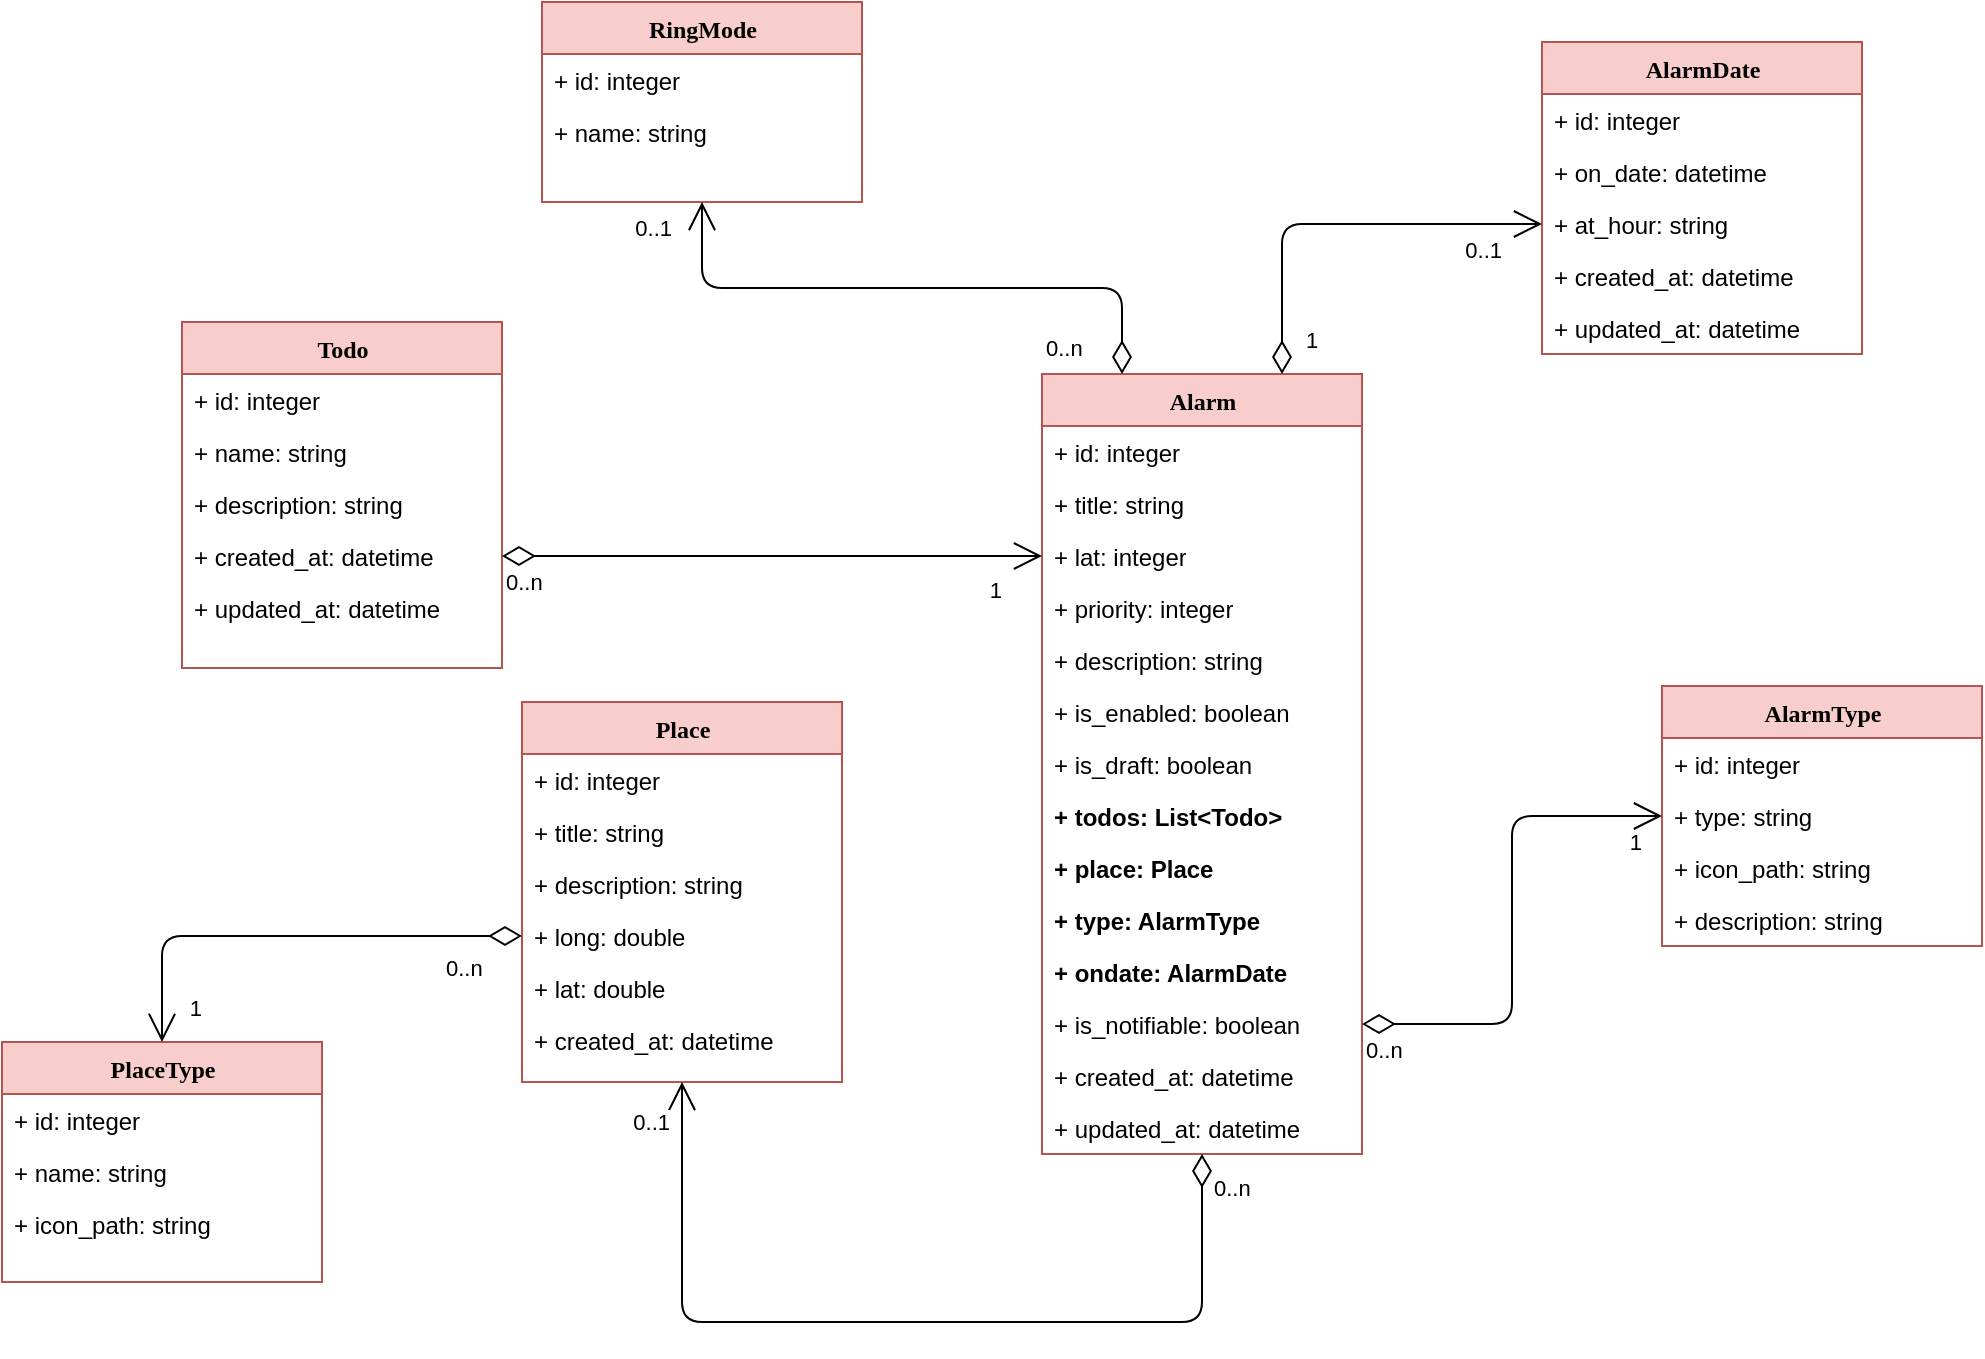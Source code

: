 <mxfile version="13.8.5" type="github">
  <diagram name="Page-1" id="6133507b-19e7-1e82-6fc7-422aa6c4b21f">
    <mxGraphModel dx="868" dy="482" grid="1" gridSize="10" guides="1" tooltips="1" connect="1" arrows="1" fold="1" page="1" pageScale="1" pageWidth="1100" pageHeight="850" background="#ffffff" math="0" shadow="0">
      <root>
        <mxCell id="0" />
        <mxCell id="1" parent="0" />
        <mxCell id="78961159f06e98e8-17" value="Todo" style="swimlane;html=1;fontStyle=1;align=center;verticalAlign=top;childLayout=stackLayout;horizontal=1;startSize=26;horizontalStack=0;resizeParent=1;resizeLast=0;collapsible=1;marginBottom=0;swimlaneFillColor=#ffffff;rounded=0;shadow=0;comic=0;labelBackgroundColor=none;strokeWidth=1;fillColor=#f8cecc;fontFamily=Verdana;fontSize=12;strokeColor=#b85450;" parent="1" vertex="1">
          <mxGeometry x="190" y="290" width="160" height="173" as="geometry" />
        </mxCell>
        <mxCell id="78961159f06e98e8-23" value="+ id: integer" style="text;html=1;strokeColor=none;fillColor=none;align=left;verticalAlign=top;spacingLeft=4;spacingRight=4;whiteSpace=wrap;overflow=hidden;rotatable=0;points=[[0,0.5],[1,0.5]];portConstraint=eastwest;" parent="78961159f06e98e8-17" vertex="1">
          <mxGeometry y="26" width="160" height="26" as="geometry" />
        </mxCell>
        <mxCell id="78961159f06e98e8-24" value="+ name: string" style="text;html=1;strokeColor=none;fillColor=none;align=left;verticalAlign=top;spacingLeft=4;spacingRight=4;whiteSpace=wrap;overflow=hidden;rotatable=0;points=[[0,0.5],[1,0.5]];portConstraint=eastwest;" parent="78961159f06e98e8-17" vertex="1">
          <mxGeometry y="52" width="160" height="26" as="geometry" />
        </mxCell>
        <mxCell id="sZQ40vNEFz2Y5NYQmmck-2" value="+ description: string" style="text;html=1;strokeColor=none;fillColor=none;align=left;verticalAlign=top;spacingLeft=4;spacingRight=4;whiteSpace=wrap;overflow=hidden;rotatable=0;points=[[0,0.5],[1,0.5]];portConstraint=eastwest;" parent="78961159f06e98e8-17" vertex="1">
          <mxGeometry y="78" width="160" height="26" as="geometry" />
        </mxCell>
        <mxCell id="sZQ40vNEFz2Y5NYQmmck-4" value="+ created_at: datetime" style="text;html=1;strokeColor=none;fillColor=none;align=left;verticalAlign=top;spacingLeft=4;spacingRight=4;whiteSpace=wrap;overflow=hidden;rotatable=0;points=[[0,0.5],[1,0.5]];portConstraint=eastwest;" parent="78961159f06e98e8-17" vertex="1">
          <mxGeometry y="104" width="160" height="26" as="geometry" />
        </mxCell>
        <mxCell id="sZQ40vNEFz2Y5NYQmmck-5" value="+ updated_at: datetime" style="text;html=1;strokeColor=none;fillColor=none;align=left;verticalAlign=top;spacingLeft=4;spacingRight=4;whiteSpace=wrap;overflow=hidden;rotatable=0;points=[[0,0.5],[1,0.5]];portConstraint=eastwest;" parent="78961159f06e98e8-17" vertex="1">
          <mxGeometry y="130" width="160" height="26" as="geometry" />
        </mxCell>
        <mxCell id="sZQ40vNEFz2Y5NYQmmck-24" value="RingMode" style="swimlane;html=1;fontStyle=1;align=center;verticalAlign=top;childLayout=stackLayout;horizontal=1;startSize=26;horizontalStack=0;resizeParent=1;resizeLast=0;collapsible=1;marginBottom=0;swimlaneFillColor=#ffffff;rounded=0;shadow=0;comic=0;labelBackgroundColor=none;strokeWidth=1;fillColor=#f8cecc;fontFamily=Verdana;fontSize=12;strokeColor=#b85450;" parent="1" vertex="1">
          <mxGeometry x="370" y="130" width="160" height="100" as="geometry" />
        </mxCell>
        <mxCell id="sZQ40vNEFz2Y5NYQmmck-25" value="+ id: integer" style="text;html=1;strokeColor=none;fillColor=none;align=left;verticalAlign=top;spacingLeft=4;spacingRight=4;whiteSpace=wrap;overflow=hidden;rotatable=0;points=[[0,0.5],[1,0.5]];portConstraint=eastwest;" parent="sZQ40vNEFz2Y5NYQmmck-24" vertex="1">
          <mxGeometry y="26" width="160" height="26" as="geometry" />
        </mxCell>
        <mxCell id="sZQ40vNEFz2Y5NYQmmck-26" value="+ name: string" style="text;html=1;strokeColor=none;fillColor=none;align=left;verticalAlign=top;spacingLeft=4;spacingRight=4;whiteSpace=wrap;overflow=hidden;rotatable=0;points=[[0,0.5],[1,0.5]];portConstraint=eastwest;" parent="sZQ40vNEFz2Y5NYQmmck-24" vertex="1">
          <mxGeometry y="52" width="160" height="26" as="geometry" />
        </mxCell>
        <mxCell id="sZQ40vNEFz2Y5NYQmmck-76" value="Alarm" style="swimlane;html=1;fontStyle=1;align=center;verticalAlign=top;childLayout=stackLayout;horizontal=1;startSize=26;horizontalStack=0;resizeParent=1;resizeLast=0;collapsible=1;marginBottom=0;swimlaneFillColor=#ffffff;rounded=0;shadow=0;comic=0;labelBackgroundColor=none;strokeWidth=1;fillColor=#f8cecc;fontFamily=Verdana;fontSize=12;strokeColor=#b85450;" parent="1" vertex="1">
          <mxGeometry x="620" y="316" width="160" height="390" as="geometry" />
        </mxCell>
        <mxCell id="sZQ40vNEFz2Y5NYQmmck-77" value="+ id: integer" style="text;html=1;strokeColor=none;fillColor=none;align=left;verticalAlign=top;spacingLeft=4;spacingRight=4;whiteSpace=wrap;overflow=hidden;rotatable=0;points=[[0,0.5],[1,0.5]];portConstraint=eastwest;" parent="sZQ40vNEFz2Y5NYQmmck-76" vertex="1">
          <mxGeometry y="26" width="160" height="26" as="geometry" />
        </mxCell>
        <mxCell id="sZQ40vNEFz2Y5NYQmmck-79" value="+ title: string" style="text;html=1;strokeColor=none;fillColor=none;align=left;verticalAlign=top;spacingLeft=4;spacingRight=4;whiteSpace=wrap;overflow=hidden;rotatable=0;points=[[0,0.5],[1,0.5]];portConstraint=eastwest;" parent="sZQ40vNEFz2Y5NYQmmck-76" vertex="1">
          <mxGeometry y="52" width="160" height="26" as="geometry" />
        </mxCell>
        <mxCell id="sZQ40vNEFz2Y5NYQmmck-81" value="+ lat: integer" style="text;html=1;strokeColor=none;fillColor=none;align=left;verticalAlign=top;spacingLeft=4;spacingRight=4;whiteSpace=wrap;overflow=hidden;rotatable=0;points=[[0,0.5],[1,0.5]];portConstraint=eastwest;" parent="sZQ40vNEFz2Y5NYQmmck-76" vertex="1">
          <mxGeometry y="78" width="160" height="26" as="geometry" />
        </mxCell>
        <mxCell id="sZQ40vNEFz2Y5NYQmmck-82" value="+ priority: integer" style="text;html=1;strokeColor=none;fillColor=none;align=left;verticalAlign=top;spacingLeft=4;spacingRight=4;whiteSpace=wrap;overflow=hidden;rotatable=0;points=[[0,0.5],[1,0.5]];portConstraint=eastwest;" parent="sZQ40vNEFz2Y5NYQmmck-76" vertex="1">
          <mxGeometry y="104" width="160" height="26" as="geometry" />
        </mxCell>
        <mxCell id="sZQ40vNEFz2Y5NYQmmck-83" value="+ description: string" style="text;html=1;strokeColor=none;fillColor=none;align=left;verticalAlign=top;spacingLeft=4;spacingRight=4;whiteSpace=wrap;overflow=hidden;rotatable=0;points=[[0,0.5],[1,0.5]];portConstraint=eastwest;" parent="sZQ40vNEFz2Y5NYQmmck-76" vertex="1">
          <mxGeometry y="130" width="160" height="26" as="geometry" />
        </mxCell>
        <mxCell id="sZQ40vNEFz2Y5NYQmmck-102" value="+ is_enabled: boolean" style="text;html=1;strokeColor=none;fillColor=none;align=left;verticalAlign=top;spacingLeft=4;spacingRight=4;whiteSpace=wrap;overflow=hidden;rotatable=0;points=[[0,0.5],[1,0.5]];portConstraint=eastwest;" parent="sZQ40vNEFz2Y5NYQmmck-76" vertex="1">
          <mxGeometry y="156" width="160" height="26" as="geometry" />
        </mxCell>
        <mxCell id="sZQ40vNEFz2Y5NYQmmck-103" value="+ is_draft: boolean" style="text;html=1;strokeColor=none;fillColor=none;align=left;verticalAlign=top;spacingLeft=4;spacingRight=4;whiteSpace=wrap;overflow=hidden;rotatable=0;points=[[0,0.5],[1,0.5]];portConstraint=eastwest;" parent="sZQ40vNEFz2Y5NYQmmck-76" vertex="1">
          <mxGeometry y="182" width="160" height="26" as="geometry" />
        </mxCell>
        <mxCell id="_YceWlxwu2vuAqThsJ2s-21" value="+ todos: List&amp;lt;Todo&amp;gt;" style="text;html=1;strokeColor=none;fillColor=none;align=left;verticalAlign=top;spacingLeft=4;spacingRight=4;whiteSpace=wrap;overflow=hidden;rotatable=0;points=[[0,0.5],[1,0.5]];portConstraint=eastwest;fontStyle=1" vertex="1" parent="sZQ40vNEFz2Y5NYQmmck-76">
          <mxGeometry y="208" width="160" height="26" as="geometry" />
        </mxCell>
        <mxCell id="_YceWlxwu2vuAqThsJ2s-22" value="+ place: Place" style="text;html=1;strokeColor=none;fillColor=none;align=left;verticalAlign=top;spacingLeft=4;spacingRight=4;whiteSpace=wrap;overflow=hidden;rotatable=0;points=[[0,0.5],[1,0.5]];portConstraint=eastwest;fontStyle=1" vertex="1" parent="sZQ40vNEFz2Y5NYQmmck-76">
          <mxGeometry y="234" width="160" height="26" as="geometry" />
        </mxCell>
        <mxCell id="_YceWlxwu2vuAqThsJ2s-24" value="+ type: AlarmType" style="text;html=1;strokeColor=none;fillColor=none;align=left;verticalAlign=top;spacingLeft=4;spacingRight=4;whiteSpace=wrap;overflow=hidden;rotatable=0;points=[[0,0.5],[1,0.5]];portConstraint=eastwest;fontStyle=1" vertex="1" parent="sZQ40vNEFz2Y5NYQmmck-76">
          <mxGeometry y="260" width="160" height="26" as="geometry" />
        </mxCell>
        <mxCell id="_YceWlxwu2vuAqThsJ2s-25" value="+ ondate: AlarmDate" style="text;html=1;strokeColor=none;fillColor=none;align=left;verticalAlign=top;spacingLeft=4;spacingRight=4;whiteSpace=wrap;overflow=hidden;rotatable=0;points=[[0,0.5],[1,0.5]];portConstraint=eastwest;fontStyle=1" vertex="1" parent="sZQ40vNEFz2Y5NYQmmck-76">
          <mxGeometry y="286" width="160" height="26" as="geometry" />
        </mxCell>
        <mxCell id="sZQ40vNEFz2Y5NYQmmck-104" value="+ is_notifiable: boolean" style="text;html=1;strokeColor=none;fillColor=none;align=left;verticalAlign=top;spacingLeft=4;spacingRight=4;whiteSpace=wrap;overflow=hidden;rotatable=0;points=[[0,0.5],[1,0.5]];portConstraint=eastwest;" parent="sZQ40vNEFz2Y5NYQmmck-76" vertex="1">
          <mxGeometry y="312" width="160" height="26" as="geometry" />
        </mxCell>
        <mxCell id="sZQ40vNEFz2Y5NYQmmck-87" value="+ created_at: datetime" style="text;html=1;strokeColor=none;fillColor=none;align=left;verticalAlign=top;spacingLeft=4;spacingRight=4;whiteSpace=wrap;overflow=hidden;rotatable=0;points=[[0,0.5],[1,0.5]];portConstraint=eastwest;" parent="sZQ40vNEFz2Y5NYQmmck-76" vertex="1">
          <mxGeometry y="338" width="160" height="26" as="geometry" />
        </mxCell>
        <mxCell id="sZQ40vNEFz2Y5NYQmmck-88" value="+ updated_at: datetime" style="text;html=1;strokeColor=none;fillColor=none;align=left;verticalAlign=top;spacingLeft=4;spacingRight=4;whiteSpace=wrap;overflow=hidden;rotatable=0;points=[[0,0.5],[1,0.5]];portConstraint=eastwest;" parent="sZQ40vNEFz2Y5NYQmmck-76" vertex="1">
          <mxGeometry y="364" width="160" height="26" as="geometry" />
        </mxCell>
        <mxCell id="sZQ40vNEFz2Y5NYQmmck-37" value="PlaceType" style="swimlane;html=1;fontStyle=1;align=center;verticalAlign=top;childLayout=stackLayout;horizontal=1;startSize=26;horizontalStack=0;resizeParent=1;resizeLast=0;collapsible=1;marginBottom=0;swimlaneFillColor=#ffffff;rounded=0;shadow=0;comic=0;labelBackgroundColor=none;strokeWidth=1;fillColor=#f8cecc;fontFamily=Verdana;fontSize=12;strokeColor=#b85450;" parent="1" vertex="1">
          <mxGeometry x="100" y="650" width="160" height="120" as="geometry" />
        </mxCell>
        <mxCell id="sZQ40vNEFz2Y5NYQmmck-38" value="+ id: integer" style="text;html=1;strokeColor=none;fillColor=none;align=left;verticalAlign=top;spacingLeft=4;spacingRight=4;whiteSpace=wrap;overflow=hidden;rotatable=0;points=[[0,0.5],[1,0.5]];portConstraint=eastwest;" parent="sZQ40vNEFz2Y5NYQmmck-37" vertex="1">
          <mxGeometry y="26" width="160" height="26" as="geometry" />
        </mxCell>
        <mxCell id="sZQ40vNEFz2Y5NYQmmck-39" value="+ name: string" style="text;html=1;strokeColor=none;fillColor=none;align=left;verticalAlign=top;spacingLeft=4;spacingRight=4;whiteSpace=wrap;overflow=hidden;rotatable=0;points=[[0,0.5],[1,0.5]];portConstraint=eastwest;" parent="sZQ40vNEFz2Y5NYQmmck-37" vertex="1">
          <mxGeometry y="52" width="160" height="26" as="geometry" />
        </mxCell>
        <mxCell id="sZQ40vNEFz2Y5NYQmmck-45" value="+ icon_path: string" style="text;html=1;strokeColor=none;fillColor=none;align=left;verticalAlign=top;spacingLeft=4;spacingRight=4;whiteSpace=wrap;overflow=hidden;rotatable=0;points=[[0,0.5],[1,0.5]];portConstraint=eastwest;" parent="sZQ40vNEFz2Y5NYQmmck-37" vertex="1">
          <mxGeometry y="78" width="160" height="26" as="geometry" />
        </mxCell>
        <mxCell id="sZQ40vNEFz2Y5NYQmmck-89" value="Place" style="swimlane;html=1;fontStyle=1;align=center;verticalAlign=top;childLayout=stackLayout;horizontal=1;startSize=26;horizontalStack=0;resizeParent=1;resizeLast=0;collapsible=1;marginBottom=0;swimlaneFillColor=#ffffff;rounded=0;shadow=0;comic=0;labelBackgroundColor=none;strokeWidth=1;fillColor=#f8cecc;fontFamily=Verdana;fontSize=12;strokeColor=#b85450;" parent="1" vertex="1">
          <mxGeometry x="360" y="480" width="160" height="190" as="geometry" />
        </mxCell>
        <mxCell id="sZQ40vNEFz2Y5NYQmmck-90" value="+ id: integer" style="text;html=1;strokeColor=none;fillColor=none;align=left;verticalAlign=top;spacingLeft=4;spacingRight=4;whiteSpace=wrap;overflow=hidden;rotatable=0;points=[[0,0.5],[1,0.5]];portConstraint=eastwest;" parent="sZQ40vNEFz2Y5NYQmmck-89" vertex="1">
          <mxGeometry y="26" width="160" height="26" as="geometry" />
        </mxCell>
        <mxCell id="sZQ40vNEFz2Y5NYQmmck-92" value="+ title: string" style="text;html=1;strokeColor=none;fillColor=none;align=left;verticalAlign=top;spacingLeft=4;spacingRight=4;whiteSpace=wrap;overflow=hidden;rotatable=0;points=[[0,0.5],[1,0.5]];portConstraint=eastwest;" parent="sZQ40vNEFz2Y5NYQmmck-89" vertex="1">
          <mxGeometry y="52" width="160" height="26" as="geometry" />
        </mxCell>
        <mxCell id="sZQ40vNEFz2Y5NYQmmck-96" value="+ description: string" style="text;html=1;strokeColor=none;fillColor=none;align=left;verticalAlign=top;spacingLeft=4;spacingRight=4;whiteSpace=wrap;overflow=hidden;rotatable=0;points=[[0,0.5],[1,0.5]];portConstraint=eastwest;" parent="sZQ40vNEFz2Y5NYQmmck-89" vertex="1">
          <mxGeometry y="78" width="160" height="26" as="geometry" />
        </mxCell>
        <mxCell id="sZQ40vNEFz2Y5NYQmmck-93" value="+ long: double" style="text;html=1;strokeColor=none;fillColor=none;align=left;verticalAlign=top;spacingLeft=4;spacingRight=4;whiteSpace=wrap;overflow=hidden;rotatable=0;points=[[0,0.5],[1,0.5]];portConstraint=eastwest;" parent="sZQ40vNEFz2Y5NYQmmck-89" vertex="1">
          <mxGeometry y="104" width="160" height="26" as="geometry" />
        </mxCell>
        <mxCell id="sZQ40vNEFz2Y5NYQmmck-94" value="+ lat: double" style="text;html=1;strokeColor=none;fillColor=none;align=left;verticalAlign=top;spacingLeft=4;spacingRight=4;whiteSpace=wrap;overflow=hidden;rotatable=0;points=[[0,0.5],[1,0.5]];portConstraint=eastwest;" parent="sZQ40vNEFz2Y5NYQmmck-89" vertex="1">
          <mxGeometry y="130" width="160" height="26" as="geometry" />
        </mxCell>
        <mxCell id="sZQ40vNEFz2Y5NYQmmck-100" value="+ created_at: datetime" style="text;html=1;strokeColor=none;fillColor=none;align=left;verticalAlign=top;spacingLeft=4;spacingRight=4;whiteSpace=wrap;overflow=hidden;rotatable=0;points=[[0,0.5],[1,0.5]];portConstraint=eastwest;" parent="sZQ40vNEFz2Y5NYQmmck-89" vertex="1">
          <mxGeometry y="156" width="160" height="26" as="geometry" />
        </mxCell>
        <mxCell id="sZQ40vNEFz2Y5NYQmmck-105" value="AlarmType" style="swimlane;html=1;fontStyle=1;align=center;verticalAlign=top;childLayout=stackLayout;horizontal=1;startSize=26;horizontalStack=0;resizeParent=1;resizeLast=0;collapsible=1;marginBottom=0;swimlaneFillColor=#ffffff;rounded=0;shadow=0;comic=0;labelBackgroundColor=none;strokeWidth=1;fillColor=#f8cecc;fontFamily=Verdana;fontSize=12;strokeColor=#b85450;" parent="1" vertex="1">
          <mxGeometry x="930" y="472" width="160" height="130" as="geometry" />
        </mxCell>
        <mxCell id="sZQ40vNEFz2Y5NYQmmck-106" value="+ id: integer" style="text;html=1;strokeColor=none;fillColor=none;align=left;verticalAlign=top;spacingLeft=4;spacingRight=4;whiteSpace=wrap;overflow=hidden;rotatable=0;points=[[0,0.5],[1,0.5]];portConstraint=eastwest;" parent="sZQ40vNEFz2Y5NYQmmck-105" vertex="1">
          <mxGeometry y="26" width="160" height="26" as="geometry" />
        </mxCell>
        <mxCell id="sZQ40vNEFz2Y5NYQmmck-107" value="+ type: string" style="text;html=1;strokeColor=none;fillColor=none;align=left;verticalAlign=top;spacingLeft=4;spacingRight=4;whiteSpace=wrap;overflow=hidden;rotatable=0;points=[[0,0.5],[1,0.5]];portConstraint=eastwest;" parent="sZQ40vNEFz2Y5NYQmmck-105" vertex="1">
          <mxGeometry y="52" width="160" height="26" as="geometry" />
        </mxCell>
        <mxCell id="sZQ40vNEFz2Y5NYQmmck-108" value="+ icon_path: string" style="text;html=1;strokeColor=none;fillColor=none;align=left;verticalAlign=top;spacingLeft=4;spacingRight=4;whiteSpace=wrap;overflow=hidden;rotatable=0;points=[[0,0.5],[1,0.5]];portConstraint=eastwest;" parent="sZQ40vNEFz2Y5NYQmmck-105" vertex="1">
          <mxGeometry y="78" width="160" height="26" as="geometry" />
        </mxCell>
        <mxCell id="sZQ40vNEFz2Y5NYQmmck-109" value="+ description: string" style="text;html=1;strokeColor=none;fillColor=none;align=left;verticalAlign=top;spacingLeft=4;spacingRight=4;whiteSpace=wrap;overflow=hidden;rotatable=0;points=[[0,0.5],[1,0.5]];portConstraint=eastwest;" parent="sZQ40vNEFz2Y5NYQmmck-105" vertex="1">
          <mxGeometry y="104" width="160" height="26" as="geometry" />
        </mxCell>
        <mxCell id="sZQ40vNEFz2Y5NYQmmck-110" value="AlarmDate" style="swimlane;html=1;fontStyle=1;align=center;verticalAlign=top;childLayout=stackLayout;horizontal=1;startSize=26;horizontalStack=0;resizeParent=1;resizeLast=0;collapsible=1;marginBottom=0;swimlaneFillColor=#ffffff;rounded=0;shadow=0;comic=0;labelBackgroundColor=none;strokeWidth=1;fillColor=#f8cecc;fontFamily=Verdana;fontSize=12;strokeColor=#b85450;" parent="1" vertex="1">
          <mxGeometry x="870" y="150" width="160" height="156" as="geometry" />
        </mxCell>
        <mxCell id="sZQ40vNEFz2Y5NYQmmck-111" value="+ id: integer" style="text;html=1;strokeColor=none;fillColor=none;align=left;verticalAlign=top;spacingLeft=4;spacingRight=4;whiteSpace=wrap;overflow=hidden;rotatable=0;points=[[0,0.5],[1,0.5]];portConstraint=eastwest;" parent="sZQ40vNEFz2Y5NYQmmck-110" vertex="1">
          <mxGeometry y="26" width="160" height="26" as="geometry" />
        </mxCell>
        <mxCell id="sZQ40vNEFz2Y5NYQmmck-119" value="+ on_date: datetime" style="text;html=1;strokeColor=none;fillColor=none;align=left;verticalAlign=top;spacingLeft=4;spacingRight=4;whiteSpace=wrap;overflow=hidden;rotatable=0;points=[[0,0.5],[1,0.5]];portConstraint=eastwest;" parent="sZQ40vNEFz2Y5NYQmmck-110" vertex="1">
          <mxGeometry y="52" width="160" height="26" as="geometry" />
        </mxCell>
        <mxCell id="sZQ40vNEFz2Y5NYQmmck-120" value="+ at_hour: string" style="text;html=1;strokeColor=none;fillColor=none;align=left;verticalAlign=top;spacingLeft=4;spacingRight=4;whiteSpace=wrap;overflow=hidden;rotatable=0;points=[[0,0.5],[1,0.5]];portConstraint=eastwest;" parent="sZQ40vNEFz2Y5NYQmmck-110" vertex="1">
          <mxGeometry y="78" width="160" height="26" as="geometry" />
        </mxCell>
        <mxCell id="sZQ40vNEFz2Y5NYQmmck-121" value="+ created_at: datetime" style="text;html=1;strokeColor=none;fillColor=none;align=left;verticalAlign=top;spacingLeft=4;spacingRight=4;whiteSpace=wrap;overflow=hidden;rotatable=0;points=[[0,0.5],[1,0.5]];portConstraint=eastwest;" parent="sZQ40vNEFz2Y5NYQmmck-110" vertex="1">
          <mxGeometry y="104" width="160" height="26" as="geometry" />
        </mxCell>
        <mxCell id="sZQ40vNEFz2Y5NYQmmck-123" value="+ updated_at: datetime" style="text;html=1;strokeColor=none;fillColor=none;align=left;verticalAlign=top;spacingLeft=4;spacingRight=4;whiteSpace=wrap;overflow=hidden;rotatable=0;points=[[0,0.5],[1,0.5]];portConstraint=eastwest;" parent="sZQ40vNEFz2Y5NYQmmck-110" vertex="1">
          <mxGeometry y="130" width="160" height="26" as="geometry" />
        </mxCell>
        <mxCell id="_YceWlxwu2vuAqThsJ2s-1" value="" style="endArrow=open;html=1;endSize=12;startArrow=diamondThin;startSize=14;startFill=0;edgeStyle=orthogonalEdgeStyle;exitX=0.5;exitY=1;exitDx=0;exitDy=0;entryX=0.5;entryY=1;entryDx=0;entryDy=0;" edge="1" parent="1" source="sZQ40vNEFz2Y5NYQmmck-76" target="sZQ40vNEFz2Y5NYQmmck-89">
          <mxGeometry relative="1" as="geometry">
            <mxPoint x="630" y="650" as="sourcePoint" />
            <mxPoint x="690" y="720" as="targetPoint" />
            <Array as="points">
              <mxPoint x="700" y="790" />
              <mxPoint x="440" y="790" />
            </Array>
          </mxGeometry>
        </mxCell>
        <mxCell id="_YceWlxwu2vuAqThsJ2s-2" value="0..n" style="edgeLabel;resizable=0;html=1;align=left;verticalAlign=top;" connectable="0" vertex="1" parent="_YceWlxwu2vuAqThsJ2s-1">
          <mxGeometry x="-1" relative="1" as="geometry">
            <mxPoint x="4" y="4" as="offset" />
          </mxGeometry>
        </mxCell>
        <mxCell id="_YceWlxwu2vuAqThsJ2s-3" value="0..1" style="edgeLabel;resizable=0;html=1;align=right;verticalAlign=top;" connectable="0" vertex="1" parent="_YceWlxwu2vuAqThsJ2s-1">
          <mxGeometry x="1" relative="1" as="geometry">
            <mxPoint x="-6" y="7" as="offset" />
          </mxGeometry>
        </mxCell>
        <mxCell id="_YceWlxwu2vuAqThsJ2s-4" value="" style="endArrow=open;html=1;endSize=12;startArrow=diamondThin;startSize=14;startFill=0;edgeStyle=orthogonalEdgeStyle;exitX=1;exitY=0.5;exitDx=0;exitDy=0;entryX=0;entryY=0.5;entryDx=0;entryDy=0;" edge="1" parent="1" source="sZQ40vNEFz2Y5NYQmmck-4" target="sZQ40vNEFz2Y5NYQmmck-81">
          <mxGeometry relative="1" as="geometry">
            <mxPoint x="320" y="423" as="sourcePoint" />
            <mxPoint x="560" y="423" as="targetPoint" />
          </mxGeometry>
        </mxCell>
        <mxCell id="_YceWlxwu2vuAqThsJ2s-5" value="0..n" style="edgeLabel;resizable=0;html=1;align=left;verticalAlign=top;" connectable="0" vertex="1" parent="_YceWlxwu2vuAqThsJ2s-4">
          <mxGeometry x="-1" relative="1" as="geometry" />
        </mxCell>
        <mxCell id="_YceWlxwu2vuAqThsJ2s-6" value="1" style="edgeLabel;resizable=0;html=1;align=right;verticalAlign=top;" connectable="0" vertex="1" parent="_YceWlxwu2vuAqThsJ2s-4">
          <mxGeometry x="1" relative="1" as="geometry">
            <mxPoint x="-20" y="4" as="offset" />
          </mxGeometry>
        </mxCell>
        <mxCell id="_YceWlxwu2vuAqThsJ2s-7" value="" style="endArrow=open;html=1;endSize=12;startArrow=diamondThin;startSize=14;startFill=0;edgeStyle=orthogonalEdgeStyle;entryX=0;entryY=0.5;entryDx=0;entryDy=0;exitX=1;exitY=0.5;exitDx=0;exitDy=0;" edge="1" parent="1" source="sZQ40vNEFz2Y5NYQmmck-104" target="sZQ40vNEFz2Y5NYQmmck-107">
          <mxGeometry relative="1" as="geometry">
            <mxPoint x="580" y="630" as="sourcePoint" />
            <mxPoint x="740.0" y="630" as="targetPoint" />
          </mxGeometry>
        </mxCell>
        <mxCell id="_YceWlxwu2vuAqThsJ2s-8" value="0..n" style="edgeLabel;resizable=0;html=1;align=left;verticalAlign=top;" connectable="0" vertex="1" parent="_YceWlxwu2vuAqThsJ2s-7">
          <mxGeometry x="-1" relative="1" as="geometry" />
        </mxCell>
        <mxCell id="_YceWlxwu2vuAqThsJ2s-9" value="1" style="edgeLabel;resizable=0;html=1;align=right;verticalAlign=top;" connectable="0" vertex="1" parent="_YceWlxwu2vuAqThsJ2s-7">
          <mxGeometry x="1" relative="1" as="geometry">
            <mxPoint x="-9.66" as="offset" />
          </mxGeometry>
        </mxCell>
        <mxCell id="_YceWlxwu2vuAqThsJ2s-10" value="" style="endArrow=open;html=1;endSize=12;startArrow=diamondThin;startSize=14;startFill=0;edgeStyle=orthogonalEdgeStyle;exitX=0;exitY=0.5;exitDx=0;exitDy=0;entryX=0.5;entryY=0;entryDx=0;entryDy=0;" edge="1" parent="1" source="sZQ40vNEFz2Y5NYQmmck-93" target="sZQ40vNEFz2Y5NYQmmck-37">
          <mxGeometry relative="1" as="geometry">
            <mxPoint x="370" y="700" as="sourcePoint" />
            <mxPoint x="530.0" y="700" as="targetPoint" />
          </mxGeometry>
        </mxCell>
        <mxCell id="_YceWlxwu2vuAqThsJ2s-11" value="0..n" style="edgeLabel;resizable=0;html=1;align=left;verticalAlign=top;" connectable="0" vertex="1" parent="_YceWlxwu2vuAqThsJ2s-10">
          <mxGeometry x="-1" relative="1" as="geometry">
            <mxPoint x="-40" y="3" as="offset" />
          </mxGeometry>
        </mxCell>
        <mxCell id="_YceWlxwu2vuAqThsJ2s-12" value="1" style="edgeLabel;resizable=0;html=1;align=right;verticalAlign=top;" connectable="0" vertex="1" parent="_YceWlxwu2vuAqThsJ2s-10">
          <mxGeometry x="1" relative="1" as="geometry">
            <mxPoint x="20" y="-30" as="offset" />
          </mxGeometry>
        </mxCell>
        <mxCell id="_YceWlxwu2vuAqThsJ2s-13" value="" style="endArrow=open;html=1;endSize=12;startArrow=diamondThin;startSize=14;startFill=0;edgeStyle=orthogonalEdgeStyle;entryX=0;entryY=0.5;entryDx=0;entryDy=0;exitX=0.75;exitY=0;exitDx=0;exitDy=0;" edge="1" parent="1" source="sZQ40vNEFz2Y5NYQmmck-76" target="sZQ40vNEFz2Y5NYQmmck-120">
          <mxGeometry x="-0.268" y="-30" relative="1" as="geometry">
            <mxPoint x="760" y="398" as="sourcePoint" />
            <mxPoint x="950" y="398" as="targetPoint" />
            <Array as="points">
              <mxPoint x="740" y="241" />
            </Array>
            <mxPoint x="30" y="-30" as="offset" />
          </mxGeometry>
        </mxCell>
        <mxCell id="_YceWlxwu2vuAqThsJ2s-14" value="1" style="edgeLabel;resizable=0;html=1;align=left;verticalAlign=top;" connectable="0" vertex="1" parent="_YceWlxwu2vuAqThsJ2s-13">
          <mxGeometry x="-1" relative="1" as="geometry">
            <mxPoint x="10" y="-30" as="offset" />
          </mxGeometry>
        </mxCell>
        <mxCell id="_YceWlxwu2vuAqThsJ2s-15" value="0..1" style="edgeLabel;resizable=0;html=1;align=right;verticalAlign=top;" connectable="0" vertex="1" parent="_YceWlxwu2vuAqThsJ2s-13">
          <mxGeometry x="1" relative="1" as="geometry">
            <mxPoint x="-19.33" as="offset" />
          </mxGeometry>
        </mxCell>
        <mxCell id="_YceWlxwu2vuAqThsJ2s-17" value="" style="endArrow=open;html=1;endSize=12;startArrow=diamondThin;startSize=14;startFill=0;edgeStyle=orthogonalEdgeStyle;exitX=0.25;exitY=0;exitDx=0;exitDy=0;entryX=0.5;entryY=1;entryDx=0;entryDy=0;" edge="1" parent="1" source="sZQ40vNEFz2Y5NYQmmck-76" target="sZQ40vNEFz2Y5NYQmmck-24">
          <mxGeometry relative="1" as="geometry">
            <mxPoint x="460" y="260" as="sourcePoint" />
            <mxPoint x="620.0" y="260" as="targetPoint" />
          </mxGeometry>
        </mxCell>
        <mxCell id="_YceWlxwu2vuAqThsJ2s-18" value="0..n" style="edgeLabel;resizable=0;html=1;align=left;verticalAlign=top;" connectable="0" vertex="1" parent="_YceWlxwu2vuAqThsJ2s-17">
          <mxGeometry x="-1" relative="1" as="geometry">
            <mxPoint x="-40" y="-26" as="offset" />
          </mxGeometry>
        </mxCell>
        <mxCell id="_YceWlxwu2vuAqThsJ2s-19" value="0..1" style="edgeLabel;resizable=0;html=1;align=right;verticalAlign=top;" connectable="0" vertex="1" parent="_YceWlxwu2vuAqThsJ2s-17">
          <mxGeometry x="1" relative="1" as="geometry">
            <mxPoint x="-15" as="offset" />
          </mxGeometry>
        </mxCell>
      </root>
    </mxGraphModel>
  </diagram>
</mxfile>
